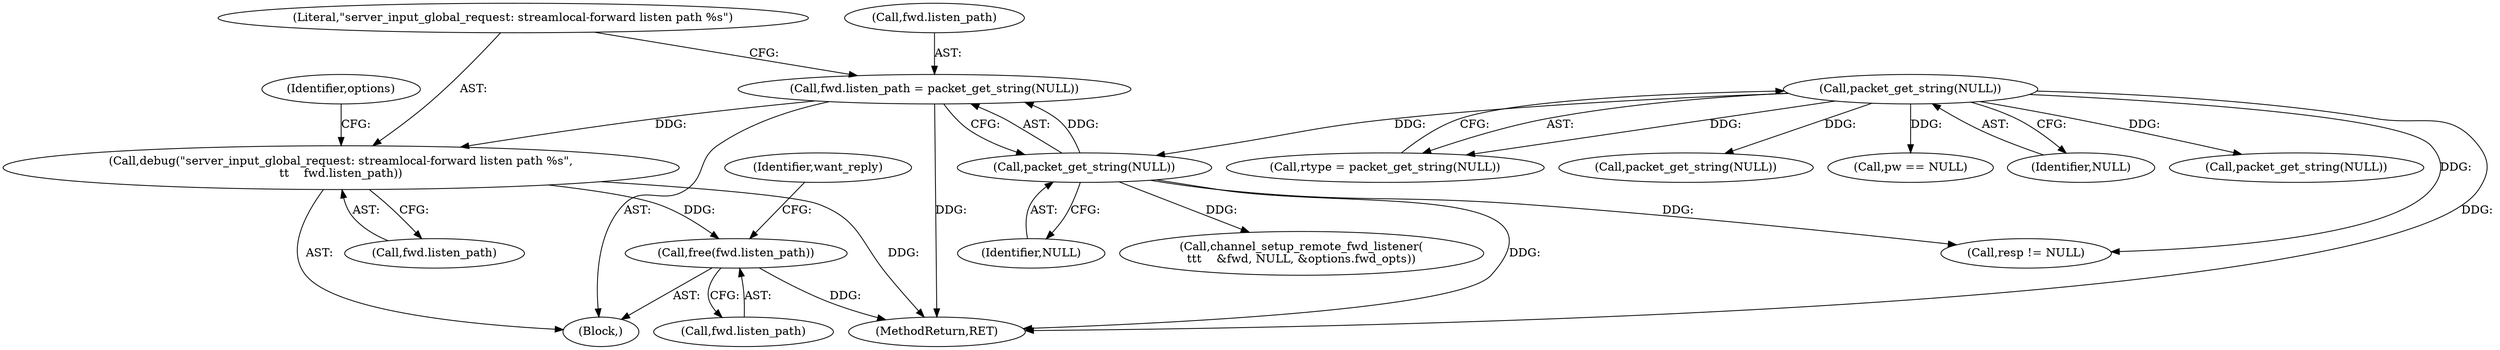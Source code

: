 digraph "0_src_c76fac666ea038753294f2ac94d310f8adece9ce@API" {
"1000379" [label="(Call,free(fwd.listen_path))"];
"1000342" [label="(Call,debug(\"server_input_global_request: streamlocal-forward listen path %s\",\n\t\t    fwd.listen_path))"];
"1000336" [label="(Call,fwd.listen_path = packet_get_string(NULL))"];
"1000340" [label="(Call,packet_get_string(NULL))"];
"1000127" [label="(Call,packet_get_string(NULL))"];
"1000343" [label="(Literal,\"server_input_global_request: streamlocal-forward listen path %s\")"];
"1000125" [label="(Call,rtype = packet_get_string(NULL))"];
"1000340" [label="(Call,packet_get_string(NULL))"];
"1000371" [label="(Call,channel_setup_remote_fwd_listener(\n\t\t\t    &fwd, NULL, &options.fwd_opts))"];
"1000402" [label="(Call,packet_get_string(NULL))"];
"1000447" [label="(Identifier,want_reply)"];
"1000127" [label="(Call,packet_get_string(NULL))"];
"1000380" [label="(Call,fwd.listen_path)"];
"1000328" [label="(Block,)"];
"1000379" [label="(Call,free(fwd.listen_path))"];
"1000342" [label="(Call,debug(\"server_input_global_request: streamlocal-forward listen path %s\",\n\t\t    fwd.listen_path))"];
"1000457" [label="(Call,resp != NULL)"];
"1000152" [label="(Call,pw == NULL)"];
"1000128" [label="(Identifier,NULL)"];
"1000294" [label="(Call,packet_get_string(NULL))"];
"1000352" [label="(Identifier,options)"];
"1000344" [label="(Call,fwd.listen_path)"];
"1000336" [label="(Call,fwd.listen_path = packet_get_string(NULL))"];
"1000337" [label="(Call,fwd.listen_path)"];
"1000341" [label="(Identifier,NULL)"];
"1000474" [label="(MethodReturn,RET)"];
"1000379" -> "1000328"  [label="AST: "];
"1000379" -> "1000380"  [label="CFG: "];
"1000380" -> "1000379"  [label="AST: "];
"1000447" -> "1000379"  [label="CFG: "];
"1000379" -> "1000474"  [label="DDG: "];
"1000342" -> "1000379"  [label="DDG: "];
"1000342" -> "1000328"  [label="AST: "];
"1000342" -> "1000344"  [label="CFG: "];
"1000343" -> "1000342"  [label="AST: "];
"1000344" -> "1000342"  [label="AST: "];
"1000352" -> "1000342"  [label="CFG: "];
"1000342" -> "1000474"  [label="DDG: "];
"1000336" -> "1000342"  [label="DDG: "];
"1000336" -> "1000328"  [label="AST: "];
"1000336" -> "1000340"  [label="CFG: "];
"1000337" -> "1000336"  [label="AST: "];
"1000340" -> "1000336"  [label="AST: "];
"1000343" -> "1000336"  [label="CFG: "];
"1000336" -> "1000474"  [label="DDG: "];
"1000340" -> "1000336"  [label="DDG: "];
"1000340" -> "1000341"  [label="CFG: "];
"1000341" -> "1000340"  [label="AST: "];
"1000340" -> "1000474"  [label="DDG: "];
"1000127" -> "1000340"  [label="DDG: "];
"1000340" -> "1000371"  [label="DDG: "];
"1000340" -> "1000457"  [label="DDG: "];
"1000127" -> "1000125"  [label="AST: "];
"1000127" -> "1000128"  [label="CFG: "];
"1000128" -> "1000127"  [label="AST: "];
"1000125" -> "1000127"  [label="CFG: "];
"1000127" -> "1000474"  [label="DDG: "];
"1000127" -> "1000125"  [label="DDG: "];
"1000127" -> "1000152"  [label="DDG: "];
"1000127" -> "1000294"  [label="DDG: "];
"1000127" -> "1000402"  [label="DDG: "];
"1000127" -> "1000457"  [label="DDG: "];
}
